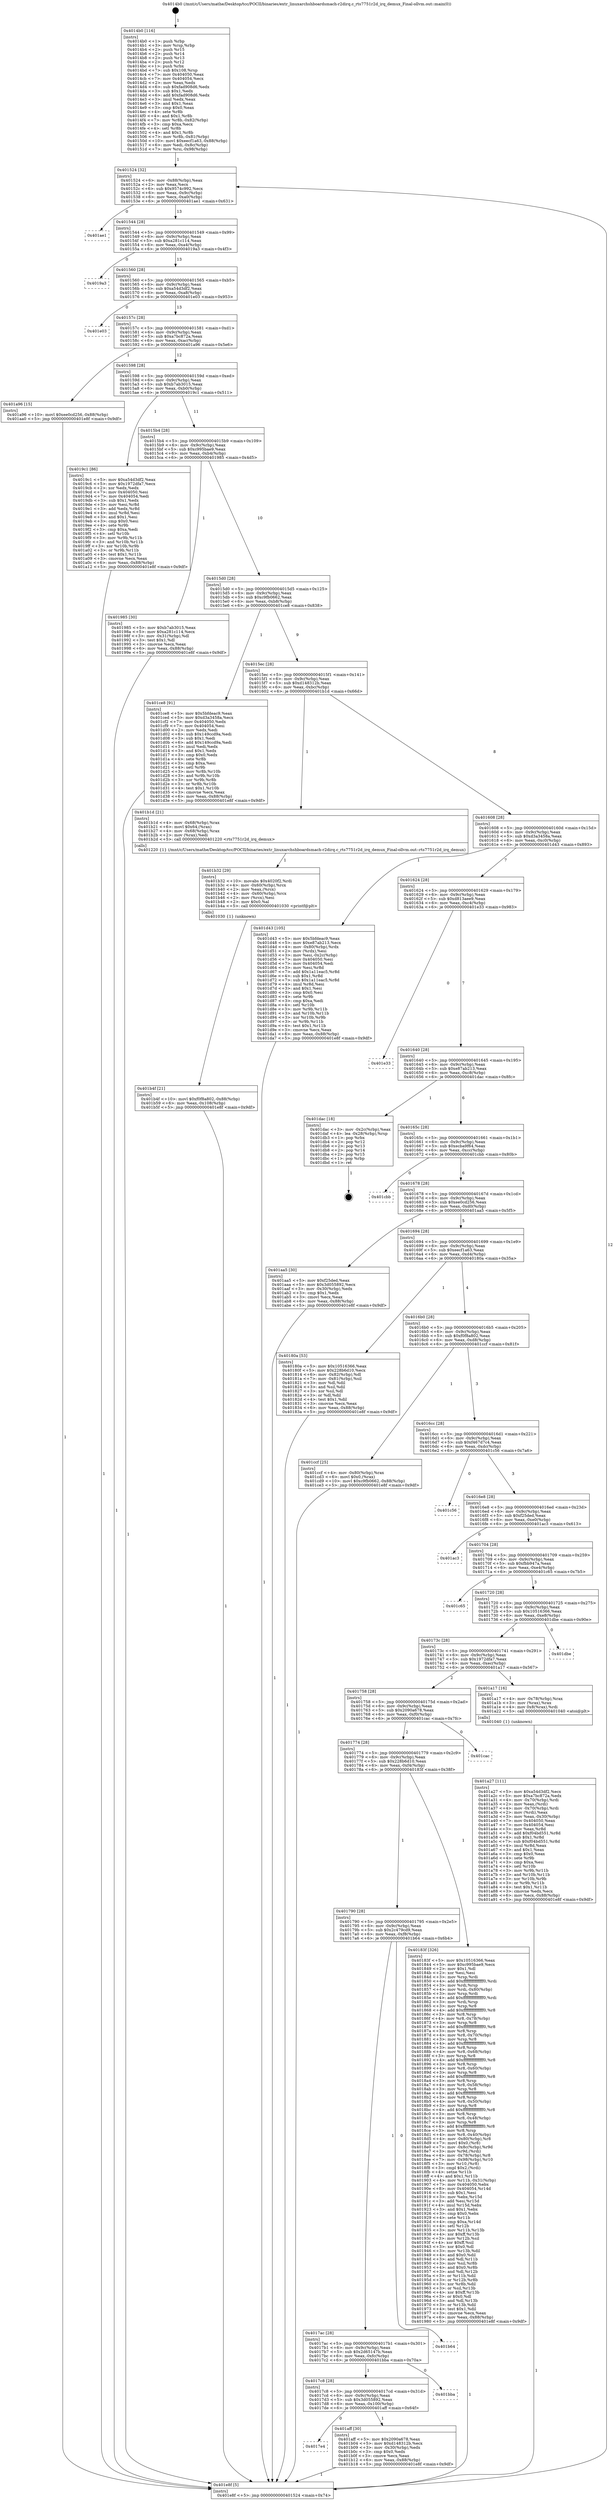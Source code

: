 digraph "0x4014b0" {
  label = "0x4014b0 (/mnt/c/Users/mathe/Desktop/tcc/POCII/binaries/extr_linuxarchshboardsmach-r2dirq.c_rts7751r2d_irq_demux_Final-ollvm.out::main(0))"
  labelloc = "t"
  node[shape=record]

  Entry [label="",width=0.3,height=0.3,shape=circle,fillcolor=black,style=filled]
  "0x401524" [label="{
     0x401524 [32]\l
     | [instrs]\l
     &nbsp;&nbsp;0x401524 \<+6\>: mov -0x88(%rbp),%eax\l
     &nbsp;&nbsp;0x40152a \<+2\>: mov %eax,%ecx\l
     &nbsp;&nbsp;0x40152c \<+6\>: sub $0x9574c992,%ecx\l
     &nbsp;&nbsp;0x401532 \<+6\>: mov %eax,-0x9c(%rbp)\l
     &nbsp;&nbsp;0x401538 \<+6\>: mov %ecx,-0xa0(%rbp)\l
     &nbsp;&nbsp;0x40153e \<+6\>: je 0000000000401ae1 \<main+0x631\>\l
  }"]
  "0x401ae1" [label="{
     0x401ae1\l
  }", style=dashed]
  "0x401544" [label="{
     0x401544 [28]\l
     | [instrs]\l
     &nbsp;&nbsp;0x401544 \<+5\>: jmp 0000000000401549 \<main+0x99\>\l
     &nbsp;&nbsp;0x401549 \<+6\>: mov -0x9c(%rbp),%eax\l
     &nbsp;&nbsp;0x40154f \<+5\>: sub $0xa281c114,%eax\l
     &nbsp;&nbsp;0x401554 \<+6\>: mov %eax,-0xa4(%rbp)\l
     &nbsp;&nbsp;0x40155a \<+6\>: je 00000000004019a3 \<main+0x4f3\>\l
  }"]
  Exit [label="",width=0.3,height=0.3,shape=circle,fillcolor=black,style=filled,peripheries=2]
  "0x4019a3" [label="{
     0x4019a3\l
  }", style=dashed]
  "0x401560" [label="{
     0x401560 [28]\l
     | [instrs]\l
     &nbsp;&nbsp;0x401560 \<+5\>: jmp 0000000000401565 \<main+0xb5\>\l
     &nbsp;&nbsp;0x401565 \<+6\>: mov -0x9c(%rbp),%eax\l
     &nbsp;&nbsp;0x40156b \<+5\>: sub $0xa54d3df2,%eax\l
     &nbsp;&nbsp;0x401570 \<+6\>: mov %eax,-0xa8(%rbp)\l
     &nbsp;&nbsp;0x401576 \<+6\>: je 0000000000401e03 \<main+0x953\>\l
  }"]
  "0x401b4f" [label="{
     0x401b4f [21]\l
     | [instrs]\l
     &nbsp;&nbsp;0x401b4f \<+10\>: movl $0xf0f8a802,-0x88(%rbp)\l
     &nbsp;&nbsp;0x401b59 \<+6\>: mov %eax,-0x108(%rbp)\l
     &nbsp;&nbsp;0x401b5f \<+5\>: jmp 0000000000401e8f \<main+0x9df\>\l
  }"]
  "0x401e03" [label="{
     0x401e03\l
  }", style=dashed]
  "0x40157c" [label="{
     0x40157c [28]\l
     | [instrs]\l
     &nbsp;&nbsp;0x40157c \<+5\>: jmp 0000000000401581 \<main+0xd1\>\l
     &nbsp;&nbsp;0x401581 \<+6\>: mov -0x9c(%rbp),%eax\l
     &nbsp;&nbsp;0x401587 \<+5\>: sub $0xa7bc872a,%eax\l
     &nbsp;&nbsp;0x40158c \<+6\>: mov %eax,-0xac(%rbp)\l
     &nbsp;&nbsp;0x401592 \<+6\>: je 0000000000401a96 \<main+0x5e6\>\l
  }"]
  "0x401b32" [label="{
     0x401b32 [29]\l
     | [instrs]\l
     &nbsp;&nbsp;0x401b32 \<+10\>: movabs $0x4020f2,%rdi\l
     &nbsp;&nbsp;0x401b3c \<+4\>: mov -0x60(%rbp),%rcx\l
     &nbsp;&nbsp;0x401b40 \<+2\>: mov %eax,(%rcx)\l
     &nbsp;&nbsp;0x401b42 \<+4\>: mov -0x60(%rbp),%rcx\l
     &nbsp;&nbsp;0x401b46 \<+2\>: mov (%rcx),%esi\l
     &nbsp;&nbsp;0x401b48 \<+2\>: mov $0x0,%al\l
     &nbsp;&nbsp;0x401b4a \<+5\>: call 0000000000401030 \<printf@plt\>\l
     | [calls]\l
     &nbsp;&nbsp;0x401030 \{1\} (unknown)\l
  }"]
  "0x401a96" [label="{
     0x401a96 [15]\l
     | [instrs]\l
     &nbsp;&nbsp;0x401a96 \<+10\>: movl $0xee0cd256,-0x88(%rbp)\l
     &nbsp;&nbsp;0x401aa0 \<+5\>: jmp 0000000000401e8f \<main+0x9df\>\l
  }"]
  "0x401598" [label="{
     0x401598 [28]\l
     | [instrs]\l
     &nbsp;&nbsp;0x401598 \<+5\>: jmp 000000000040159d \<main+0xed\>\l
     &nbsp;&nbsp;0x40159d \<+6\>: mov -0x9c(%rbp),%eax\l
     &nbsp;&nbsp;0x4015a3 \<+5\>: sub $0xb7ab3015,%eax\l
     &nbsp;&nbsp;0x4015a8 \<+6\>: mov %eax,-0xb0(%rbp)\l
     &nbsp;&nbsp;0x4015ae \<+6\>: je 00000000004019c1 \<main+0x511\>\l
  }"]
  "0x4017e4" [label="{
     0x4017e4\l
  }", style=dashed]
  "0x4019c1" [label="{
     0x4019c1 [86]\l
     | [instrs]\l
     &nbsp;&nbsp;0x4019c1 \<+5\>: mov $0xa54d3df2,%eax\l
     &nbsp;&nbsp;0x4019c6 \<+5\>: mov $0x1972dfa7,%ecx\l
     &nbsp;&nbsp;0x4019cb \<+2\>: xor %edx,%edx\l
     &nbsp;&nbsp;0x4019cd \<+7\>: mov 0x404050,%esi\l
     &nbsp;&nbsp;0x4019d4 \<+7\>: mov 0x404054,%edi\l
     &nbsp;&nbsp;0x4019db \<+3\>: sub $0x1,%edx\l
     &nbsp;&nbsp;0x4019de \<+3\>: mov %esi,%r8d\l
     &nbsp;&nbsp;0x4019e1 \<+3\>: add %edx,%r8d\l
     &nbsp;&nbsp;0x4019e4 \<+4\>: imul %r8d,%esi\l
     &nbsp;&nbsp;0x4019e8 \<+3\>: and $0x1,%esi\l
     &nbsp;&nbsp;0x4019eb \<+3\>: cmp $0x0,%esi\l
     &nbsp;&nbsp;0x4019ee \<+4\>: sete %r9b\l
     &nbsp;&nbsp;0x4019f2 \<+3\>: cmp $0xa,%edi\l
     &nbsp;&nbsp;0x4019f5 \<+4\>: setl %r10b\l
     &nbsp;&nbsp;0x4019f9 \<+3\>: mov %r9b,%r11b\l
     &nbsp;&nbsp;0x4019fc \<+3\>: and %r10b,%r11b\l
     &nbsp;&nbsp;0x4019ff \<+3\>: xor %r10b,%r9b\l
     &nbsp;&nbsp;0x401a02 \<+3\>: or %r9b,%r11b\l
     &nbsp;&nbsp;0x401a05 \<+4\>: test $0x1,%r11b\l
     &nbsp;&nbsp;0x401a09 \<+3\>: cmovne %ecx,%eax\l
     &nbsp;&nbsp;0x401a0c \<+6\>: mov %eax,-0x88(%rbp)\l
     &nbsp;&nbsp;0x401a12 \<+5\>: jmp 0000000000401e8f \<main+0x9df\>\l
  }"]
  "0x4015b4" [label="{
     0x4015b4 [28]\l
     | [instrs]\l
     &nbsp;&nbsp;0x4015b4 \<+5\>: jmp 00000000004015b9 \<main+0x109\>\l
     &nbsp;&nbsp;0x4015b9 \<+6\>: mov -0x9c(%rbp),%eax\l
     &nbsp;&nbsp;0x4015bf \<+5\>: sub $0xc995bae9,%eax\l
     &nbsp;&nbsp;0x4015c4 \<+6\>: mov %eax,-0xb4(%rbp)\l
     &nbsp;&nbsp;0x4015ca \<+6\>: je 0000000000401985 \<main+0x4d5\>\l
  }"]
  "0x401aff" [label="{
     0x401aff [30]\l
     | [instrs]\l
     &nbsp;&nbsp;0x401aff \<+5\>: mov $0x2090a678,%eax\l
     &nbsp;&nbsp;0x401b04 \<+5\>: mov $0xd148312b,%ecx\l
     &nbsp;&nbsp;0x401b09 \<+3\>: mov -0x30(%rbp),%edx\l
     &nbsp;&nbsp;0x401b0c \<+3\>: cmp $0x0,%edx\l
     &nbsp;&nbsp;0x401b0f \<+3\>: cmove %ecx,%eax\l
     &nbsp;&nbsp;0x401b12 \<+6\>: mov %eax,-0x88(%rbp)\l
     &nbsp;&nbsp;0x401b18 \<+5\>: jmp 0000000000401e8f \<main+0x9df\>\l
  }"]
  "0x401985" [label="{
     0x401985 [30]\l
     | [instrs]\l
     &nbsp;&nbsp;0x401985 \<+5\>: mov $0xb7ab3015,%eax\l
     &nbsp;&nbsp;0x40198a \<+5\>: mov $0xa281c114,%ecx\l
     &nbsp;&nbsp;0x40198f \<+3\>: mov -0x31(%rbp),%dl\l
     &nbsp;&nbsp;0x401992 \<+3\>: test $0x1,%dl\l
     &nbsp;&nbsp;0x401995 \<+3\>: cmovne %ecx,%eax\l
     &nbsp;&nbsp;0x401998 \<+6\>: mov %eax,-0x88(%rbp)\l
     &nbsp;&nbsp;0x40199e \<+5\>: jmp 0000000000401e8f \<main+0x9df\>\l
  }"]
  "0x4015d0" [label="{
     0x4015d0 [28]\l
     | [instrs]\l
     &nbsp;&nbsp;0x4015d0 \<+5\>: jmp 00000000004015d5 \<main+0x125\>\l
     &nbsp;&nbsp;0x4015d5 \<+6\>: mov -0x9c(%rbp),%eax\l
     &nbsp;&nbsp;0x4015db \<+5\>: sub $0xc9fb0662,%eax\l
     &nbsp;&nbsp;0x4015e0 \<+6\>: mov %eax,-0xb8(%rbp)\l
     &nbsp;&nbsp;0x4015e6 \<+6\>: je 0000000000401ce8 \<main+0x838\>\l
  }"]
  "0x4017c8" [label="{
     0x4017c8 [28]\l
     | [instrs]\l
     &nbsp;&nbsp;0x4017c8 \<+5\>: jmp 00000000004017cd \<main+0x31d\>\l
     &nbsp;&nbsp;0x4017cd \<+6\>: mov -0x9c(%rbp),%eax\l
     &nbsp;&nbsp;0x4017d3 \<+5\>: sub $0x3d055892,%eax\l
     &nbsp;&nbsp;0x4017d8 \<+6\>: mov %eax,-0x100(%rbp)\l
     &nbsp;&nbsp;0x4017de \<+6\>: je 0000000000401aff \<main+0x64f\>\l
  }"]
  "0x401ce8" [label="{
     0x401ce8 [91]\l
     | [instrs]\l
     &nbsp;&nbsp;0x401ce8 \<+5\>: mov $0x5bfdeac9,%eax\l
     &nbsp;&nbsp;0x401ced \<+5\>: mov $0xd3a3458a,%ecx\l
     &nbsp;&nbsp;0x401cf2 \<+7\>: mov 0x404050,%edx\l
     &nbsp;&nbsp;0x401cf9 \<+7\>: mov 0x404054,%esi\l
     &nbsp;&nbsp;0x401d00 \<+2\>: mov %edx,%edi\l
     &nbsp;&nbsp;0x401d02 \<+6\>: sub $0x149ccd9a,%edi\l
     &nbsp;&nbsp;0x401d08 \<+3\>: sub $0x1,%edi\l
     &nbsp;&nbsp;0x401d0b \<+6\>: add $0x149ccd9a,%edi\l
     &nbsp;&nbsp;0x401d11 \<+3\>: imul %edi,%edx\l
     &nbsp;&nbsp;0x401d14 \<+3\>: and $0x1,%edx\l
     &nbsp;&nbsp;0x401d17 \<+3\>: cmp $0x0,%edx\l
     &nbsp;&nbsp;0x401d1a \<+4\>: sete %r8b\l
     &nbsp;&nbsp;0x401d1e \<+3\>: cmp $0xa,%esi\l
     &nbsp;&nbsp;0x401d21 \<+4\>: setl %r9b\l
     &nbsp;&nbsp;0x401d25 \<+3\>: mov %r8b,%r10b\l
     &nbsp;&nbsp;0x401d28 \<+3\>: and %r9b,%r10b\l
     &nbsp;&nbsp;0x401d2b \<+3\>: xor %r9b,%r8b\l
     &nbsp;&nbsp;0x401d2e \<+3\>: or %r8b,%r10b\l
     &nbsp;&nbsp;0x401d31 \<+4\>: test $0x1,%r10b\l
     &nbsp;&nbsp;0x401d35 \<+3\>: cmovne %ecx,%eax\l
     &nbsp;&nbsp;0x401d38 \<+6\>: mov %eax,-0x88(%rbp)\l
     &nbsp;&nbsp;0x401d3e \<+5\>: jmp 0000000000401e8f \<main+0x9df\>\l
  }"]
  "0x4015ec" [label="{
     0x4015ec [28]\l
     | [instrs]\l
     &nbsp;&nbsp;0x4015ec \<+5\>: jmp 00000000004015f1 \<main+0x141\>\l
     &nbsp;&nbsp;0x4015f1 \<+6\>: mov -0x9c(%rbp),%eax\l
     &nbsp;&nbsp;0x4015f7 \<+5\>: sub $0xd148312b,%eax\l
     &nbsp;&nbsp;0x4015fc \<+6\>: mov %eax,-0xbc(%rbp)\l
     &nbsp;&nbsp;0x401602 \<+6\>: je 0000000000401b1d \<main+0x66d\>\l
  }"]
  "0x401bba" [label="{
     0x401bba\l
  }", style=dashed]
  "0x401b1d" [label="{
     0x401b1d [21]\l
     | [instrs]\l
     &nbsp;&nbsp;0x401b1d \<+4\>: mov -0x68(%rbp),%rax\l
     &nbsp;&nbsp;0x401b21 \<+6\>: movl $0x64,(%rax)\l
     &nbsp;&nbsp;0x401b27 \<+4\>: mov -0x68(%rbp),%rax\l
     &nbsp;&nbsp;0x401b2b \<+2\>: mov (%rax),%edi\l
     &nbsp;&nbsp;0x401b2d \<+5\>: call 0000000000401220 \<rts7751r2d_irq_demux\>\l
     | [calls]\l
     &nbsp;&nbsp;0x401220 \{1\} (/mnt/c/Users/mathe/Desktop/tcc/POCII/binaries/extr_linuxarchshboardsmach-r2dirq.c_rts7751r2d_irq_demux_Final-ollvm.out::rts7751r2d_irq_demux)\l
  }"]
  "0x401608" [label="{
     0x401608 [28]\l
     | [instrs]\l
     &nbsp;&nbsp;0x401608 \<+5\>: jmp 000000000040160d \<main+0x15d\>\l
     &nbsp;&nbsp;0x40160d \<+6\>: mov -0x9c(%rbp),%eax\l
     &nbsp;&nbsp;0x401613 \<+5\>: sub $0xd3a3458a,%eax\l
     &nbsp;&nbsp;0x401618 \<+6\>: mov %eax,-0xc0(%rbp)\l
     &nbsp;&nbsp;0x40161e \<+6\>: je 0000000000401d43 \<main+0x893\>\l
  }"]
  "0x4017ac" [label="{
     0x4017ac [28]\l
     | [instrs]\l
     &nbsp;&nbsp;0x4017ac \<+5\>: jmp 00000000004017b1 \<main+0x301\>\l
     &nbsp;&nbsp;0x4017b1 \<+6\>: mov -0x9c(%rbp),%eax\l
     &nbsp;&nbsp;0x4017b7 \<+5\>: sub $0x2d65147b,%eax\l
     &nbsp;&nbsp;0x4017bc \<+6\>: mov %eax,-0xfc(%rbp)\l
     &nbsp;&nbsp;0x4017c2 \<+6\>: je 0000000000401bba \<main+0x70a\>\l
  }"]
  "0x401d43" [label="{
     0x401d43 [105]\l
     | [instrs]\l
     &nbsp;&nbsp;0x401d43 \<+5\>: mov $0x5bfdeac9,%eax\l
     &nbsp;&nbsp;0x401d48 \<+5\>: mov $0xe87ab213,%ecx\l
     &nbsp;&nbsp;0x401d4d \<+4\>: mov -0x80(%rbp),%rdx\l
     &nbsp;&nbsp;0x401d51 \<+2\>: mov (%rdx),%esi\l
     &nbsp;&nbsp;0x401d53 \<+3\>: mov %esi,-0x2c(%rbp)\l
     &nbsp;&nbsp;0x401d56 \<+7\>: mov 0x404050,%esi\l
     &nbsp;&nbsp;0x401d5d \<+7\>: mov 0x404054,%edi\l
     &nbsp;&nbsp;0x401d64 \<+3\>: mov %esi,%r8d\l
     &nbsp;&nbsp;0x401d67 \<+7\>: add $0x1a11eac5,%r8d\l
     &nbsp;&nbsp;0x401d6e \<+4\>: sub $0x1,%r8d\l
     &nbsp;&nbsp;0x401d72 \<+7\>: sub $0x1a11eac5,%r8d\l
     &nbsp;&nbsp;0x401d79 \<+4\>: imul %r8d,%esi\l
     &nbsp;&nbsp;0x401d7d \<+3\>: and $0x1,%esi\l
     &nbsp;&nbsp;0x401d80 \<+3\>: cmp $0x0,%esi\l
     &nbsp;&nbsp;0x401d83 \<+4\>: sete %r9b\l
     &nbsp;&nbsp;0x401d87 \<+3\>: cmp $0xa,%edi\l
     &nbsp;&nbsp;0x401d8a \<+4\>: setl %r10b\l
     &nbsp;&nbsp;0x401d8e \<+3\>: mov %r9b,%r11b\l
     &nbsp;&nbsp;0x401d91 \<+3\>: and %r10b,%r11b\l
     &nbsp;&nbsp;0x401d94 \<+3\>: xor %r10b,%r9b\l
     &nbsp;&nbsp;0x401d97 \<+3\>: or %r9b,%r11b\l
     &nbsp;&nbsp;0x401d9a \<+4\>: test $0x1,%r11b\l
     &nbsp;&nbsp;0x401d9e \<+3\>: cmovne %ecx,%eax\l
     &nbsp;&nbsp;0x401da1 \<+6\>: mov %eax,-0x88(%rbp)\l
     &nbsp;&nbsp;0x401da7 \<+5\>: jmp 0000000000401e8f \<main+0x9df\>\l
  }"]
  "0x401624" [label="{
     0x401624 [28]\l
     | [instrs]\l
     &nbsp;&nbsp;0x401624 \<+5\>: jmp 0000000000401629 \<main+0x179\>\l
     &nbsp;&nbsp;0x401629 \<+6\>: mov -0x9c(%rbp),%eax\l
     &nbsp;&nbsp;0x40162f \<+5\>: sub $0xd813aee9,%eax\l
     &nbsp;&nbsp;0x401634 \<+6\>: mov %eax,-0xc4(%rbp)\l
     &nbsp;&nbsp;0x40163a \<+6\>: je 0000000000401e33 \<main+0x983\>\l
  }"]
  "0x401b64" [label="{
     0x401b64\l
  }", style=dashed]
  "0x401e33" [label="{
     0x401e33\l
  }", style=dashed]
  "0x401640" [label="{
     0x401640 [28]\l
     | [instrs]\l
     &nbsp;&nbsp;0x401640 \<+5\>: jmp 0000000000401645 \<main+0x195\>\l
     &nbsp;&nbsp;0x401645 \<+6\>: mov -0x9c(%rbp),%eax\l
     &nbsp;&nbsp;0x40164b \<+5\>: sub $0xe87ab213,%eax\l
     &nbsp;&nbsp;0x401650 \<+6\>: mov %eax,-0xc8(%rbp)\l
     &nbsp;&nbsp;0x401656 \<+6\>: je 0000000000401dac \<main+0x8fc\>\l
  }"]
  "0x401a27" [label="{
     0x401a27 [111]\l
     | [instrs]\l
     &nbsp;&nbsp;0x401a27 \<+5\>: mov $0xa54d3df2,%ecx\l
     &nbsp;&nbsp;0x401a2c \<+5\>: mov $0xa7bc872a,%edx\l
     &nbsp;&nbsp;0x401a31 \<+4\>: mov -0x70(%rbp),%rdi\l
     &nbsp;&nbsp;0x401a35 \<+2\>: mov %eax,(%rdi)\l
     &nbsp;&nbsp;0x401a37 \<+4\>: mov -0x70(%rbp),%rdi\l
     &nbsp;&nbsp;0x401a3b \<+2\>: mov (%rdi),%eax\l
     &nbsp;&nbsp;0x401a3d \<+3\>: mov %eax,-0x30(%rbp)\l
     &nbsp;&nbsp;0x401a40 \<+7\>: mov 0x404050,%eax\l
     &nbsp;&nbsp;0x401a47 \<+7\>: mov 0x404054,%esi\l
     &nbsp;&nbsp;0x401a4e \<+3\>: mov %eax,%r8d\l
     &nbsp;&nbsp;0x401a51 \<+7\>: add $0xf04bd551,%r8d\l
     &nbsp;&nbsp;0x401a58 \<+4\>: sub $0x1,%r8d\l
     &nbsp;&nbsp;0x401a5c \<+7\>: sub $0xf04bd551,%r8d\l
     &nbsp;&nbsp;0x401a63 \<+4\>: imul %r8d,%eax\l
     &nbsp;&nbsp;0x401a67 \<+3\>: and $0x1,%eax\l
     &nbsp;&nbsp;0x401a6a \<+3\>: cmp $0x0,%eax\l
     &nbsp;&nbsp;0x401a6d \<+4\>: sete %r9b\l
     &nbsp;&nbsp;0x401a71 \<+3\>: cmp $0xa,%esi\l
     &nbsp;&nbsp;0x401a74 \<+4\>: setl %r10b\l
     &nbsp;&nbsp;0x401a78 \<+3\>: mov %r9b,%r11b\l
     &nbsp;&nbsp;0x401a7b \<+3\>: and %r10b,%r11b\l
     &nbsp;&nbsp;0x401a7e \<+3\>: xor %r10b,%r9b\l
     &nbsp;&nbsp;0x401a81 \<+3\>: or %r9b,%r11b\l
     &nbsp;&nbsp;0x401a84 \<+4\>: test $0x1,%r11b\l
     &nbsp;&nbsp;0x401a88 \<+3\>: cmovne %edx,%ecx\l
     &nbsp;&nbsp;0x401a8b \<+6\>: mov %ecx,-0x88(%rbp)\l
     &nbsp;&nbsp;0x401a91 \<+5\>: jmp 0000000000401e8f \<main+0x9df\>\l
  }"]
  "0x401dac" [label="{
     0x401dac [18]\l
     | [instrs]\l
     &nbsp;&nbsp;0x401dac \<+3\>: mov -0x2c(%rbp),%eax\l
     &nbsp;&nbsp;0x401daf \<+4\>: lea -0x28(%rbp),%rsp\l
     &nbsp;&nbsp;0x401db3 \<+1\>: pop %rbx\l
     &nbsp;&nbsp;0x401db4 \<+2\>: pop %r12\l
     &nbsp;&nbsp;0x401db6 \<+2\>: pop %r13\l
     &nbsp;&nbsp;0x401db8 \<+2\>: pop %r14\l
     &nbsp;&nbsp;0x401dba \<+2\>: pop %r15\l
     &nbsp;&nbsp;0x401dbc \<+1\>: pop %rbp\l
     &nbsp;&nbsp;0x401dbd \<+1\>: ret\l
  }"]
  "0x40165c" [label="{
     0x40165c [28]\l
     | [instrs]\l
     &nbsp;&nbsp;0x40165c \<+5\>: jmp 0000000000401661 \<main+0x1b1\>\l
     &nbsp;&nbsp;0x401661 \<+6\>: mov -0x9c(%rbp),%eax\l
     &nbsp;&nbsp;0x401667 \<+5\>: sub $0xecba9f64,%eax\l
     &nbsp;&nbsp;0x40166c \<+6\>: mov %eax,-0xcc(%rbp)\l
     &nbsp;&nbsp;0x401672 \<+6\>: je 0000000000401cbb \<main+0x80b\>\l
  }"]
  "0x401790" [label="{
     0x401790 [28]\l
     | [instrs]\l
     &nbsp;&nbsp;0x401790 \<+5\>: jmp 0000000000401795 \<main+0x2e5\>\l
     &nbsp;&nbsp;0x401795 \<+6\>: mov -0x9c(%rbp),%eax\l
     &nbsp;&nbsp;0x40179b \<+5\>: sub $0x2c479cd9,%eax\l
     &nbsp;&nbsp;0x4017a0 \<+6\>: mov %eax,-0xf8(%rbp)\l
     &nbsp;&nbsp;0x4017a6 \<+6\>: je 0000000000401b64 \<main+0x6b4\>\l
  }"]
  "0x401cbb" [label="{
     0x401cbb\l
  }", style=dashed]
  "0x401678" [label="{
     0x401678 [28]\l
     | [instrs]\l
     &nbsp;&nbsp;0x401678 \<+5\>: jmp 000000000040167d \<main+0x1cd\>\l
     &nbsp;&nbsp;0x40167d \<+6\>: mov -0x9c(%rbp),%eax\l
     &nbsp;&nbsp;0x401683 \<+5\>: sub $0xee0cd256,%eax\l
     &nbsp;&nbsp;0x401688 \<+6\>: mov %eax,-0xd0(%rbp)\l
     &nbsp;&nbsp;0x40168e \<+6\>: je 0000000000401aa5 \<main+0x5f5\>\l
  }"]
  "0x40183f" [label="{
     0x40183f [326]\l
     | [instrs]\l
     &nbsp;&nbsp;0x40183f \<+5\>: mov $0x10516366,%eax\l
     &nbsp;&nbsp;0x401844 \<+5\>: mov $0xc995bae9,%ecx\l
     &nbsp;&nbsp;0x401849 \<+2\>: mov $0x1,%dl\l
     &nbsp;&nbsp;0x40184b \<+2\>: xor %esi,%esi\l
     &nbsp;&nbsp;0x40184d \<+3\>: mov %rsp,%rdi\l
     &nbsp;&nbsp;0x401850 \<+4\>: add $0xfffffffffffffff0,%rdi\l
     &nbsp;&nbsp;0x401854 \<+3\>: mov %rdi,%rsp\l
     &nbsp;&nbsp;0x401857 \<+4\>: mov %rdi,-0x80(%rbp)\l
     &nbsp;&nbsp;0x40185b \<+3\>: mov %rsp,%rdi\l
     &nbsp;&nbsp;0x40185e \<+4\>: add $0xfffffffffffffff0,%rdi\l
     &nbsp;&nbsp;0x401862 \<+3\>: mov %rdi,%rsp\l
     &nbsp;&nbsp;0x401865 \<+3\>: mov %rsp,%r8\l
     &nbsp;&nbsp;0x401868 \<+4\>: add $0xfffffffffffffff0,%r8\l
     &nbsp;&nbsp;0x40186c \<+3\>: mov %r8,%rsp\l
     &nbsp;&nbsp;0x40186f \<+4\>: mov %r8,-0x78(%rbp)\l
     &nbsp;&nbsp;0x401873 \<+3\>: mov %rsp,%r8\l
     &nbsp;&nbsp;0x401876 \<+4\>: add $0xfffffffffffffff0,%r8\l
     &nbsp;&nbsp;0x40187a \<+3\>: mov %r8,%rsp\l
     &nbsp;&nbsp;0x40187d \<+4\>: mov %r8,-0x70(%rbp)\l
     &nbsp;&nbsp;0x401881 \<+3\>: mov %rsp,%r8\l
     &nbsp;&nbsp;0x401884 \<+4\>: add $0xfffffffffffffff0,%r8\l
     &nbsp;&nbsp;0x401888 \<+3\>: mov %r8,%rsp\l
     &nbsp;&nbsp;0x40188b \<+4\>: mov %r8,-0x68(%rbp)\l
     &nbsp;&nbsp;0x40188f \<+3\>: mov %rsp,%r8\l
     &nbsp;&nbsp;0x401892 \<+4\>: add $0xfffffffffffffff0,%r8\l
     &nbsp;&nbsp;0x401896 \<+3\>: mov %r8,%rsp\l
     &nbsp;&nbsp;0x401899 \<+4\>: mov %r8,-0x60(%rbp)\l
     &nbsp;&nbsp;0x40189d \<+3\>: mov %rsp,%r8\l
     &nbsp;&nbsp;0x4018a0 \<+4\>: add $0xfffffffffffffff0,%r8\l
     &nbsp;&nbsp;0x4018a4 \<+3\>: mov %r8,%rsp\l
     &nbsp;&nbsp;0x4018a7 \<+4\>: mov %r8,-0x58(%rbp)\l
     &nbsp;&nbsp;0x4018ab \<+3\>: mov %rsp,%r8\l
     &nbsp;&nbsp;0x4018ae \<+4\>: add $0xfffffffffffffff0,%r8\l
     &nbsp;&nbsp;0x4018b2 \<+3\>: mov %r8,%rsp\l
     &nbsp;&nbsp;0x4018b5 \<+4\>: mov %r8,-0x50(%rbp)\l
     &nbsp;&nbsp;0x4018b9 \<+3\>: mov %rsp,%r8\l
     &nbsp;&nbsp;0x4018bc \<+4\>: add $0xfffffffffffffff0,%r8\l
     &nbsp;&nbsp;0x4018c0 \<+3\>: mov %r8,%rsp\l
     &nbsp;&nbsp;0x4018c3 \<+4\>: mov %r8,-0x48(%rbp)\l
     &nbsp;&nbsp;0x4018c7 \<+3\>: mov %rsp,%r8\l
     &nbsp;&nbsp;0x4018ca \<+4\>: add $0xfffffffffffffff0,%r8\l
     &nbsp;&nbsp;0x4018ce \<+3\>: mov %r8,%rsp\l
     &nbsp;&nbsp;0x4018d1 \<+4\>: mov %r8,-0x40(%rbp)\l
     &nbsp;&nbsp;0x4018d5 \<+4\>: mov -0x80(%rbp),%r8\l
     &nbsp;&nbsp;0x4018d9 \<+7\>: movl $0x0,(%r8)\l
     &nbsp;&nbsp;0x4018e0 \<+7\>: mov -0x8c(%rbp),%r9d\l
     &nbsp;&nbsp;0x4018e7 \<+3\>: mov %r9d,(%rdi)\l
     &nbsp;&nbsp;0x4018ea \<+4\>: mov -0x78(%rbp),%r8\l
     &nbsp;&nbsp;0x4018ee \<+7\>: mov -0x98(%rbp),%r10\l
     &nbsp;&nbsp;0x4018f5 \<+3\>: mov %r10,(%r8)\l
     &nbsp;&nbsp;0x4018f8 \<+3\>: cmpl $0x2,(%rdi)\l
     &nbsp;&nbsp;0x4018fb \<+4\>: setne %r11b\l
     &nbsp;&nbsp;0x4018ff \<+4\>: and $0x1,%r11b\l
     &nbsp;&nbsp;0x401903 \<+4\>: mov %r11b,-0x31(%rbp)\l
     &nbsp;&nbsp;0x401907 \<+7\>: mov 0x404050,%ebx\l
     &nbsp;&nbsp;0x40190e \<+8\>: mov 0x404054,%r14d\l
     &nbsp;&nbsp;0x401916 \<+3\>: sub $0x1,%esi\l
     &nbsp;&nbsp;0x401919 \<+3\>: mov %ebx,%r15d\l
     &nbsp;&nbsp;0x40191c \<+3\>: add %esi,%r15d\l
     &nbsp;&nbsp;0x40191f \<+4\>: imul %r15d,%ebx\l
     &nbsp;&nbsp;0x401923 \<+3\>: and $0x1,%ebx\l
     &nbsp;&nbsp;0x401926 \<+3\>: cmp $0x0,%ebx\l
     &nbsp;&nbsp;0x401929 \<+4\>: sete %r11b\l
     &nbsp;&nbsp;0x40192d \<+4\>: cmp $0xa,%r14d\l
     &nbsp;&nbsp;0x401931 \<+4\>: setl %r12b\l
     &nbsp;&nbsp;0x401935 \<+3\>: mov %r11b,%r13b\l
     &nbsp;&nbsp;0x401938 \<+4\>: xor $0xff,%r13b\l
     &nbsp;&nbsp;0x40193c \<+3\>: mov %r12b,%sil\l
     &nbsp;&nbsp;0x40193f \<+4\>: xor $0xff,%sil\l
     &nbsp;&nbsp;0x401943 \<+3\>: xor $0x0,%dl\l
     &nbsp;&nbsp;0x401946 \<+3\>: mov %r13b,%dil\l
     &nbsp;&nbsp;0x401949 \<+4\>: and $0x0,%dil\l
     &nbsp;&nbsp;0x40194d \<+3\>: and %dl,%r11b\l
     &nbsp;&nbsp;0x401950 \<+3\>: mov %sil,%r8b\l
     &nbsp;&nbsp;0x401953 \<+4\>: and $0x0,%r8b\l
     &nbsp;&nbsp;0x401957 \<+3\>: and %dl,%r12b\l
     &nbsp;&nbsp;0x40195a \<+3\>: or %r11b,%dil\l
     &nbsp;&nbsp;0x40195d \<+3\>: or %r12b,%r8b\l
     &nbsp;&nbsp;0x401960 \<+3\>: xor %r8b,%dil\l
     &nbsp;&nbsp;0x401963 \<+3\>: or %sil,%r13b\l
     &nbsp;&nbsp;0x401966 \<+4\>: xor $0xff,%r13b\l
     &nbsp;&nbsp;0x40196a \<+3\>: or $0x0,%dl\l
     &nbsp;&nbsp;0x40196d \<+3\>: and %dl,%r13b\l
     &nbsp;&nbsp;0x401970 \<+3\>: or %r13b,%dil\l
     &nbsp;&nbsp;0x401973 \<+4\>: test $0x1,%dil\l
     &nbsp;&nbsp;0x401977 \<+3\>: cmovne %ecx,%eax\l
     &nbsp;&nbsp;0x40197a \<+6\>: mov %eax,-0x88(%rbp)\l
     &nbsp;&nbsp;0x401980 \<+5\>: jmp 0000000000401e8f \<main+0x9df\>\l
  }"]
  "0x401aa5" [label="{
     0x401aa5 [30]\l
     | [instrs]\l
     &nbsp;&nbsp;0x401aa5 \<+5\>: mov $0xf25ded,%eax\l
     &nbsp;&nbsp;0x401aaa \<+5\>: mov $0x3d055892,%ecx\l
     &nbsp;&nbsp;0x401aaf \<+3\>: mov -0x30(%rbp),%edx\l
     &nbsp;&nbsp;0x401ab2 \<+3\>: cmp $0x1,%edx\l
     &nbsp;&nbsp;0x401ab5 \<+3\>: cmovl %ecx,%eax\l
     &nbsp;&nbsp;0x401ab8 \<+6\>: mov %eax,-0x88(%rbp)\l
     &nbsp;&nbsp;0x401abe \<+5\>: jmp 0000000000401e8f \<main+0x9df\>\l
  }"]
  "0x401694" [label="{
     0x401694 [28]\l
     | [instrs]\l
     &nbsp;&nbsp;0x401694 \<+5\>: jmp 0000000000401699 \<main+0x1e9\>\l
     &nbsp;&nbsp;0x401699 \<+6\>: mov -0x9c(%rbp),%eax\l
     &nbsp;&nbsp;0x40169f \<+5\>: sub $0xeecf1a63,%eax\l
     &nbsp;&nbsp;0x4016a4 \<+6\>: mov %eax,-0xd4(%rbp)\l
     &nbsp;&nbsp;0x4016aa \<+6\>: je 000000000040180a \<main+0x35a\>\l
  }"]
  "0x401774" [label="{
     0x401774 [28]\l
     | [instrs]\l
     &nbsp;&nbsp;0x401774 \<+5\>: jmp 0000000000401779 \<main+0x2c9\>\l
     &nbsp;&nbsp;0x401779 \<+6\>: mov -0x9c(%rbp),%eax\l
     &nbsp;&nbsp;0x40177f \<+5\>: sub $0x228b6d10,%eax\l
     &nbsp;&nbsp;0x401784 \<+6\>: mov %eax,-0xf4(%rbp)\l
     &nbsp;&nbsp;0x40178a \<+6\>: je 000000000040183f \<main+0x38f\>\l
  }"]
  "0x40180a" [label="{
     0x40180a [53]\l
     | [instrs]\l
     &nbsp;&nbsp;0x40180a \<+5\>: mov $0x10516366,%eax\l
     &nbsp;&nbsp;0x40180f \<+5\>: mov $0x228b6d10,%ecx\l
     &nbsp;&nbsp;0x401814 \<+6\>: mov -0x82(%rbp),%dl\l
     &nbsp;&nbsp;0x40181a \<+7\>: mov -0x81(%rbp),%sil\l
     &nbsp;&nbsp;0x401821 \<+3\>: mov %dl,%dil\l
     &nbsp;&nbsp;0x401824 \<+3\>: and %sil,%dil\l
     &nbsp;&nbsp;0x401827 \<+3\>: xor %sil,%dl\l
     &nbsp;&nbsp;0x40182a \<+3\>: or %dl,%dil\l
     &nbsp;&nbsp;0x40182d \<+4\>: test $0x1,%dil\l
     &nbsp;&nbsp;0x401831 \<+3\>: cmovne %ecx,%eax\l
     &nbsp;&nbsp;0x401834 \<+6\>: mov %eax,-0x88(%rbp)\l
     &nbsp;&nbsp;0x40183a \<+5\>: jmp 0000000000401e8f \<main+0x9df\>\l
  }"]
  "0x4016b0" [label="{
     0x4016b0 [28]\l
     | [instrs]\l
     &nbsp;&nbsp;0x4016b0 \<+5\>: jmp 00000000004016b5 \<main+0x205\>\l
     &nbsp;&nbsp;0x4016b5 \<+6\>: mov -0x9c(%rbp),%eax\l
     &nbsp;&nbsp;0x4016bb \<+5\>: sub $0xf0f8a802,%eax\l
     &nbsp;&nbsp;0x4016c0 \<+6\>: mov %eax,-0xd8(%rbp)\l
     &nbsp;&nbsp;0x4016c6 \<+6\>: je 0000000000401ccf \<main+0x81f\>\l
  }"]
  "0x401e8f" [label="{
     0x401e8f [5]\l
     | [instrs]\l
     &nbsp;&nbsp;0x401e8f \<+5\>: jmp 0000000000401524 \<main+0x74\>\l
  }"]
  "0x4014b0" [label="{
     0x4014b0 [116]\l
     | [instrs]\l
     &nbsp;&nbsp;0x4014b0 \<+1\>: push %rbp\l
     &nbsp;&nbsp;0x4014b1 \<+3\>: mov %rsp,%rbp\l
     &nbsp;&nbsp;0x4014b4 \<+2\>: push %r15\l
     &nbsp;&nbsp;0x4014b6 \<+2\>: push %r14\l
     &nbsp;&nbsp;0x4014b8 \<+2\>: push %r13\l
     &nbsp;&nbsp;0x4014ba \<+2\>: push %r12\l
     &nbsp;&nbsp;0x4014bc \<+1\>: push %rbx\l
     &nbsp;&nbsp;0x4014bd \<+7\>: sub $0x108,%rsp\l
     &nbsp;&nbsp;0x4014c4 \<+7\>: mov 0x404050,%eax\l
     &nbsp;&nbsp;0x4014cb \<+7\>: mov 0x404054,%ecx\l
     &nbsp;&nbsp;0x4014d2 \<+2\>: mov %eax,%edx\l
     &nbsp;&nbsp;0x4014d4 \<+6\>: sub $0xfad908d6,%edx\l
     &nbsp;&nbsp;0x4014da \<+3\>: sub $0x1,%edx\l
     &nbsp;&nbsp;0x4014dd \<+6\>: add $0xfad908d6,%edx\l
     &nbsp;&nbsp;0x4014e3 \<+3\>: imul %edx,%eax\l
     &nbsp;&nbsp;0x4014e6 \<+3\>: and $0x1,%eax\l
     &nbsp;&nbsp;0x4014e9 \<+3\>: cmp $0x0,%eax\l
     &nbsp;&nbsp;0x4014ec \<+4\>: sete %r8b\l
     &nbsp;&nbsp;0x4014f0 \<+4\>: and $0x1,%r8b\l
     &nbsp;&nbsp;0x4014f4 \<+7\>: mov %r8b,-0x82(%rbp)\l
     &nbsp;&nbsp;0x4014fb \<+3\>: cmp $0xa,%ecx\l
     &nbsp;&nbsp;0x4014fe \<+4\>: setl %r8b\l
     &nbsp;&nbsp;0x401502 \<+4\>: and $0x1,%r8b\l
     &nbsp;&nbsp;0x401506 \<+7\>: mov %r8b,-0x81(%rbp)\l
     &nbsp;&nbsp;0x40150d \<+10\>: movl $0xeecf1a63,-0x88(%rbp)\l
     &nbsp;&nbsp;0x401517 \<+6\>: mov %edi,-0x8c(%rbp)\l
     &nbsp;&nbsp;0x40151d \<+7\>: mov %rsi,-0x98(%rbp)\l
  }"]
  "0x401cac" [label="{
     0x401cac\l
  }", style=dashed]
  "0x401ccf" [label="{
     0x401ccf [25]\l
     | [instrs]\l
     &nbsp;&nbsp;0x401ccf \<+4\>: mov -0x80(%rbp),%rax\l
     &nbsp;&nbsp;0x401cd3 \<+6\>: movl $0x0,(%rax)\l
     &nbsp;&nbsp;0x401cd9 \<+10\>: movl $0xc9fb0662,-0x88(%rbp)\l
     &nbsp;&nbsp;0x401ce3 \<+5\>: jmp 0000000000401e8f \<main+0x9df\>\l
  }"]
  "0x4016cc" [label="{
     0x4016cc [28]\l
     | [instrs]\l
     &nbsp;&nbsp;0x4016cc \<+5\>: jmp 00000000004016d1 \<main+0x221\>\l
     &nbsp;&nbsp;0x4016d1 \<+6\>: mov -0x9c(%rbp),%eax\l
     &nbsp;&nbsp;0x4016d7 \<+5\>: sub $0xf467d7c4,%eax\l
     &nbsp;&nbsp;0x4016dc \<+6\>: mov %eax,-0xdc(%rbp)\l
     &nbsp;&nbsp;0x4016e2 \<+6\>: je 0000000000401c56 \<main+0x7a6\>\l
  }"]
  "0x401758" [label="{
     0x401758 [28]\l
     | [instrs]\l
     &nbsp;&nbsp;0x401758 \<+5\>: jmp 000000000040175d \<main+0x2ad\>\l
     &nbsp;&nbsp;0x40175d \<+6\>: mov -0x9c(%rbp),%eax\l
     &nbsp;&nbsp;0x401763 \<+5\>: sub $0x2090a678,%eax\l
     &nbsp;&nbsp;0x401768 \<+6\>: mov %eax,-0xf0(%rbp)\l
     &nbsp;&nbsp;0x40176e \<+6\>: je 0000000000401cac \<main+0x7fc\>\l
  }"]
  "0x401c56" [label="{
     0x401c56\l
  }", style=dashed]
  "0x4016e8" [label="{
     0x4016e8 [28]\l
     | [instrs]\l
     &nbsp;&nbsp;0x4016e8 \<+5\>: jmp 00000000004016ed \<main+0x23d\>\l
     &nbsp;&nbsp;0x4016ed \<+6\>: mov -0x9c(%rbp),%eax\l
     &nbsp;&nbsp;0x4016f3 \<+5\>: sub $0xf25ded,%eax\l
     &nbsp;&nbsp;0x4016f8 \<+6\>: mov %eax,-0xe0(%rbp)\l
     &nbsp;&nbsp;0x4016fe \<+6\>: je 0000000000401ac3 \<main+0x613\>\l
  }"]
  "0x401a17" [label="{
     0x401a17 [16]\l
     | [instrs]\l
     &nbsp;&nbsp;0x401a17 \<+4\>: mov -0x78(%rbp),%rax\l
     &nbsp;&nbsp;0x401a1b \<+3\>: mov (%rax),%rax\l
     &nbsp;&nbsp;0x401a1e \<+4\>: mov 0x8(%rax),%rdi\l
     &nbsp;&nbsp;0x401a22 \<+5\>: call 0000000000401040 \<atoi@plt\>\l
     | [calls]\l
     &nbsp;&nbsp;0x401040 \{1\} (unknown)\l
  }"]
  "0x401ac3" [label="{
     0x401ac3\l
  }", style=dashed]
  "0x401704" [label="{
     0x401704 [28]\l
     | [instrs]\l
     &nbsp;&nbsp;0x401704 \<+5\>: jmp 0000000000401709 \<main+0x259\>\l
     &nbsp;&nbsp;0x401709 \<+6\>: mov -0x9c(%rbp),%eax\l
     &nbsp;&nbsp;0x40170f \<+5\>: sub $0xfbb947a,%eax\l
     &nbsp;&nbsp;0x401714 \<+6\>: mov %eax,-0xe4(%rbp)\l
     &nbsp;&nbsp;0x40171a \<+6\>: je 0000000000401c65 \<main+0x7b5\>\l
  }"]
  "0x40173c" [label="{
     0x40173c [28]\l
     | [instrs]\l
     &nbsp;&nbsp;0x40173c \<+5\>: jmp 0000000000401741 \<main+0x291\>\l
     &nbsp;&nbsp;0x401741 \<+6\>: mov -0x9c(%rbp),%eax\l
     &nbsp;&nbsp;0x401747 \<+5\>: sub $0x1972dfa7,%eax\l
     &nbsp;&nbsp;0x40174c \<+6\>: mov %eax,-0xec(%rbp)\l
     &nbsp;&nbsp;0x401752 \<+6\>: je 0000000000401a17 \<main+0x567\>\l
  }"]
  "0x401c65" [label="{
     0x401c65\l
  }", style=dashed]
  "0x401720" [label="{
     0x401720 [28]\l
     | [instrs]\l
     &nbsp;&nbsp;0x401720 \<+5\>: jmp 0000000000401725 \<main+0x275\>\l
     &nbsp;&nbsp;0x401725 \<+6\>: mov -0x9c(%rbp),%eax\l
     &nbsp;&nbsp;0x40172b \<+5\>: sub $0x10516366,%eax\l
     &nbsp;&nbsp;0x401730 \<+6\>: mov %eax,-0xe8(%rbp)\l
     &nbsp;&nbsp;0x401736 \<+6\>: je 0000000000401dbe \<main+0x90e\>\l
  }"]
  "0x401dbe" [label="{
     0x401dbe\l
  }", style=dashed]
  Entry -> "0x4014b0" [label=" 1"]
  "0x401524" -> "0x401ae1" [label=" 0"]
  "0x401524" -> "0x401544" [label=" 13"]
  "0x401dac" -> Exit [label=" 1"]
  "0x401544" -> "0x4019a3" [label=" 0"]
  "0x401544" -> "0x401560" [label=" 13"]
  "0x401d43" -> "0x401e8f" [label=" 1"]
  "0x401560" -> "0x401e03" [label=" 0"]
  "0x401560" -> "0x40157c" [label=" 13"]
  "0x401ce8" -> "0x401e8f" [label=" 1"]
  "0x40157c" -> "0x401a96" [label=" 1"]
  "0x40157c" -> "0x401598" [label=" 12"]
  "0x401ccf" -> "0x401e8f" [label=" 1"]
  "0x401598" -> "0x4019c1" [label=" 1"]
  "0x401598" -> "0x4015b4" [label=" 11"]
  "0x401b4f" -> "0x401e8f" [label=" 1"]
  "0x4015b4" -> "0x401985" [label=" 1"]
  "0x4015b4" -> "0x4015d0" [label=" 10"]
  "0x401b32" -> "0x401b4f" [label=" 1"]
  "0x4015d0" -> "0x401ce8" [label=" 1"]
  "0x4015d0" -> "0x4015ec" [label=" 9"]
  "0x401aff" -> "0x401e8f" [label=" 1"]
  "0x4015ec" -> "0x401b1d" [label=" 1"]
  "0x4015ec" -> "0x401608" [label=" 8"]
  "0x4017c8" -> "0x4017e4" [label=" 0"]
  "0x401608" -> "0x401d43" [label=" 1"]
  "0x401608" -> "0x401624" [label=" 7"]
  "0x401b1d" -> "0x401b32" [label=" 1"]
  "0x401624" -> "0x401e33" [label=" 0"]
  "0x401624" -> "0x401640" [label=" 7"]
  "0x4017ac" -> "0x4017c8" [label=" 1"]
  "0x401640" -> "0x401dac" [label=" 1"]
  "0x401640" -> "0x40165c" [label=" 6"]
  "0x4017c8" -> "0x401aff" [label=" 1"]
  "0x40165c" -> "0x401cbb" [label=" 0"]
  "0x40165c" -> "0x401678" [label=" 6"]
  "0x401790" -> "0x401b64" [label=" 0"]
  "0x401678" -> "0x401aa5" [label=" 1"]
  "0x401678" -> "0x401694" [label=" 5"]
  "0x4017ac" -> "0x401bba" [label=" 0"]
  "0x401694" -> "0x40180a" [label=" 1"]
  "0x401694" -> "0x4016b0" [label=" 4"]
  "0x40180a" -> "0x401e8f" [label=" 1"]
  "0x4014b0" -> "0x401524" [label=" 1"]
  "0x401e8f" -> "0x401524" [label=" 12"]
  "0x401a96" -> "0x401e8f" [label=" 1"]
  "0x4016b0" -> "0x401ccf" [label=" 1"]
  "0x4016b0" -> "0x4016cc" [label=" 3"]
  "0x401a27" -> "0x401e8f" [label=" 1"]
  "0x4016cc" -> "0x401c56" [label=" 0"]
  "0x4016cc" -> "0x4016e8" [label=" 3"]
  "0x4019c1" -> "0x401e8f" [label=" 1"]
  "0x4016e8" -> "0x401ac3" [label=" 0"]
  "0x4016e8" -> "0x401704" [label=" 3"]
  "0x401985" -> "0x401e8f" [label=" 1"]
  "0x401704" -> "0x401c65" [label=" 0"]
  "0x401704" -> "0x401720" [label=" 3"]
  "0x401790" -> "0x4017ac" [label=" 1"]
  "0x401720" -> "0x401dbe" [label=" 0"]
  "0x401720" -> "0x40173c" [label=" 3"]
  "0x40183f" -> "0x401e8f" [label=" 1"]
  "0x40173c" -> "0x401a17" [label=" 1"]
  "0x40173c" -> "0x401758" [label=" 2"]
  "0x401a17" -> "0x401a27" [label=" 1"]
  "0x401758" -> "0x401cac" [label=" 0"]
  "0x401758" -> "0x401774" [label=" 2"]
  "0x401aa5" -> "0x401e8f" [label=" 1"]
  "0x401774" -> "0x40183f" [label=" 1"]
  "0x401774" -> "0x401790" [label=" 1"]
}
